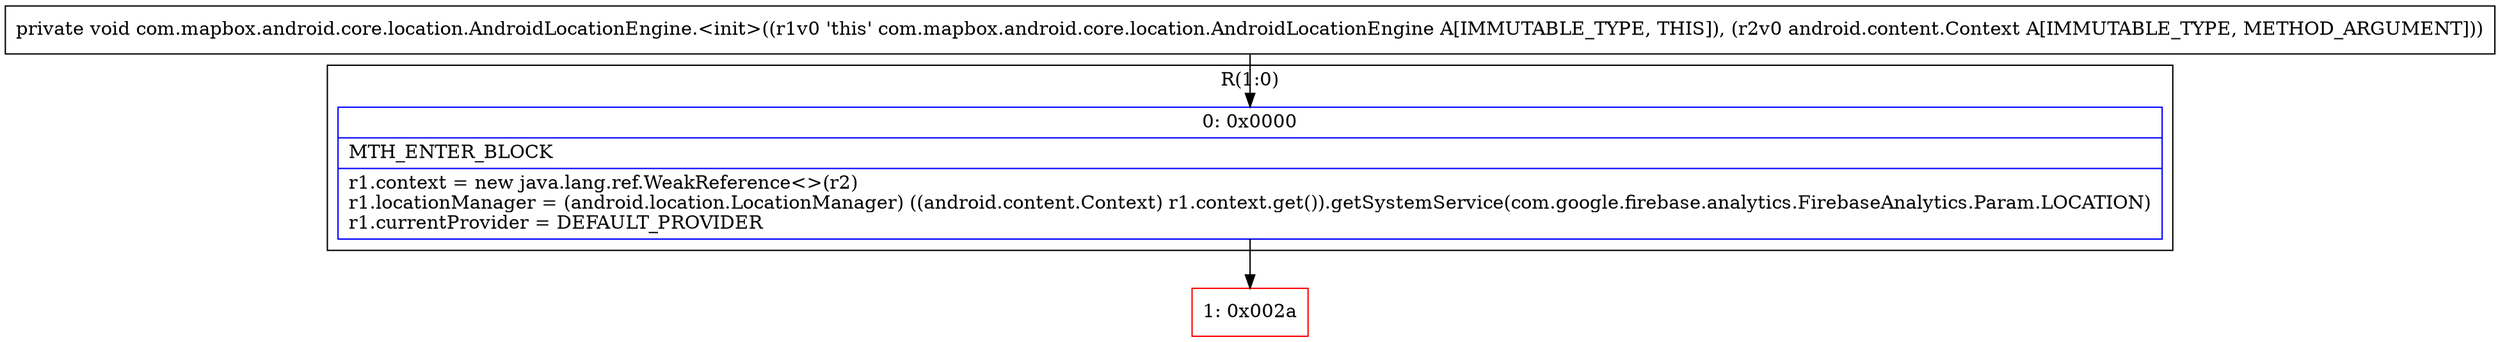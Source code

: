 digraph "CFG forcom.mapbox.android.core.location.AndroidLocationEngine.\<init\>(Landroid\/content\/Context;)V" {
subgraph cluster_Region_350606245 {
label = "R(1:0)";
node [shape=record,color=blue];
Node_0 [shape=record,label="{0\:\ 0x0000|MTH_ENTER_BLOCK\l|r1.context = new java.lang.ref.WeakReference\<\>(r2)\lr1.locationManager = (android.location.LocationManager) ((android.content.Context) r1.context.get()).getSystemService(com.google.firebase.analytics.FirebaseAnalytics.Param.LOCATION)\lr1.currentProvider = DEFAULT_PROVIDER\l}"];
}
Node_1 [shape=record,color=red,label="{1\:\ 0x002a}"];
MethodNode[shape=record,label="{private void com.mapbox.android.core.location.AndroidLocationEngine.\<init\>((r1v0 'this' com.mapbox.android.core.location.AndroidLocationEngine A[IMMUTABLE_TYPE, THIS]), (r2v0 android.content.Context A[IMMUTABLE_TYPE, METHOD_ARGUMENT])) }"];
MethodNode -> Node_0;
Node_0 -> Node_1;
}

